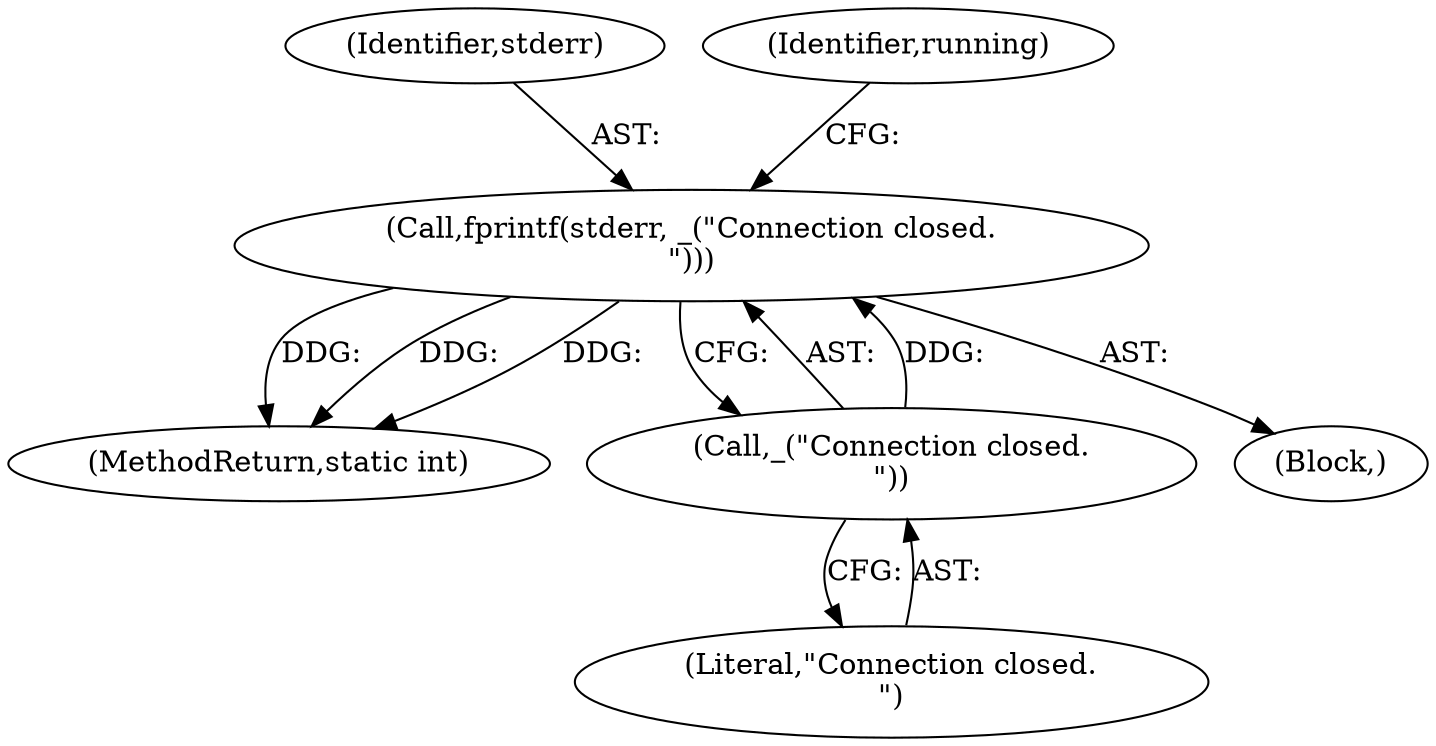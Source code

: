 digraph "0_MAC-Telnet_b69d11727d4f0f8cf719c79e3fb700f55ca03e9a@API" {
"1000319" [label="(Call,fprintf(stderr, _(\"Connection closed.\n\")))"];
"1000321" [label="(Call,_(\"Connection closed.\n\"))"];
"1000346" [label="(MethodReturn,static int)"];
"1000320" [label="(Identifier,stderr)"];
"1000321" [label="(Call,_(\"Connection closed.\n\"))"];
"1000322" [label="(Literal,\"Connection closed.\n\")"];
"1000324" [label="(Identifier,running)"];
"1000318" [label="(Block,)"];
"1000319" [label="(Call,fprintf(stderr, _(\"Connection closed.\n\")))"];
"1000319" -> "1000318"  [label="AST: "];
"1000319" -> "1000321"  [label="CFG: "];
"1000320" -> "1000319"  [label="AST: "];
"1000321" -> "1000319"  [label="AST: "];
"1000324" -> "1000319"  [label="CFG: "];
"1000319" -> "1000346"  [label="DDG: "];
"1000319" -> "1000346"  [label="DDG: "];
"1000319" -> "1000346"  [label="DDG: "];
"1000321" -> "1000319"  [label="DDG: "];
"1000321" -> "1000322"  [label="CFG: "];
"1000322" -> "1000321"  [label="AST: "];
}
